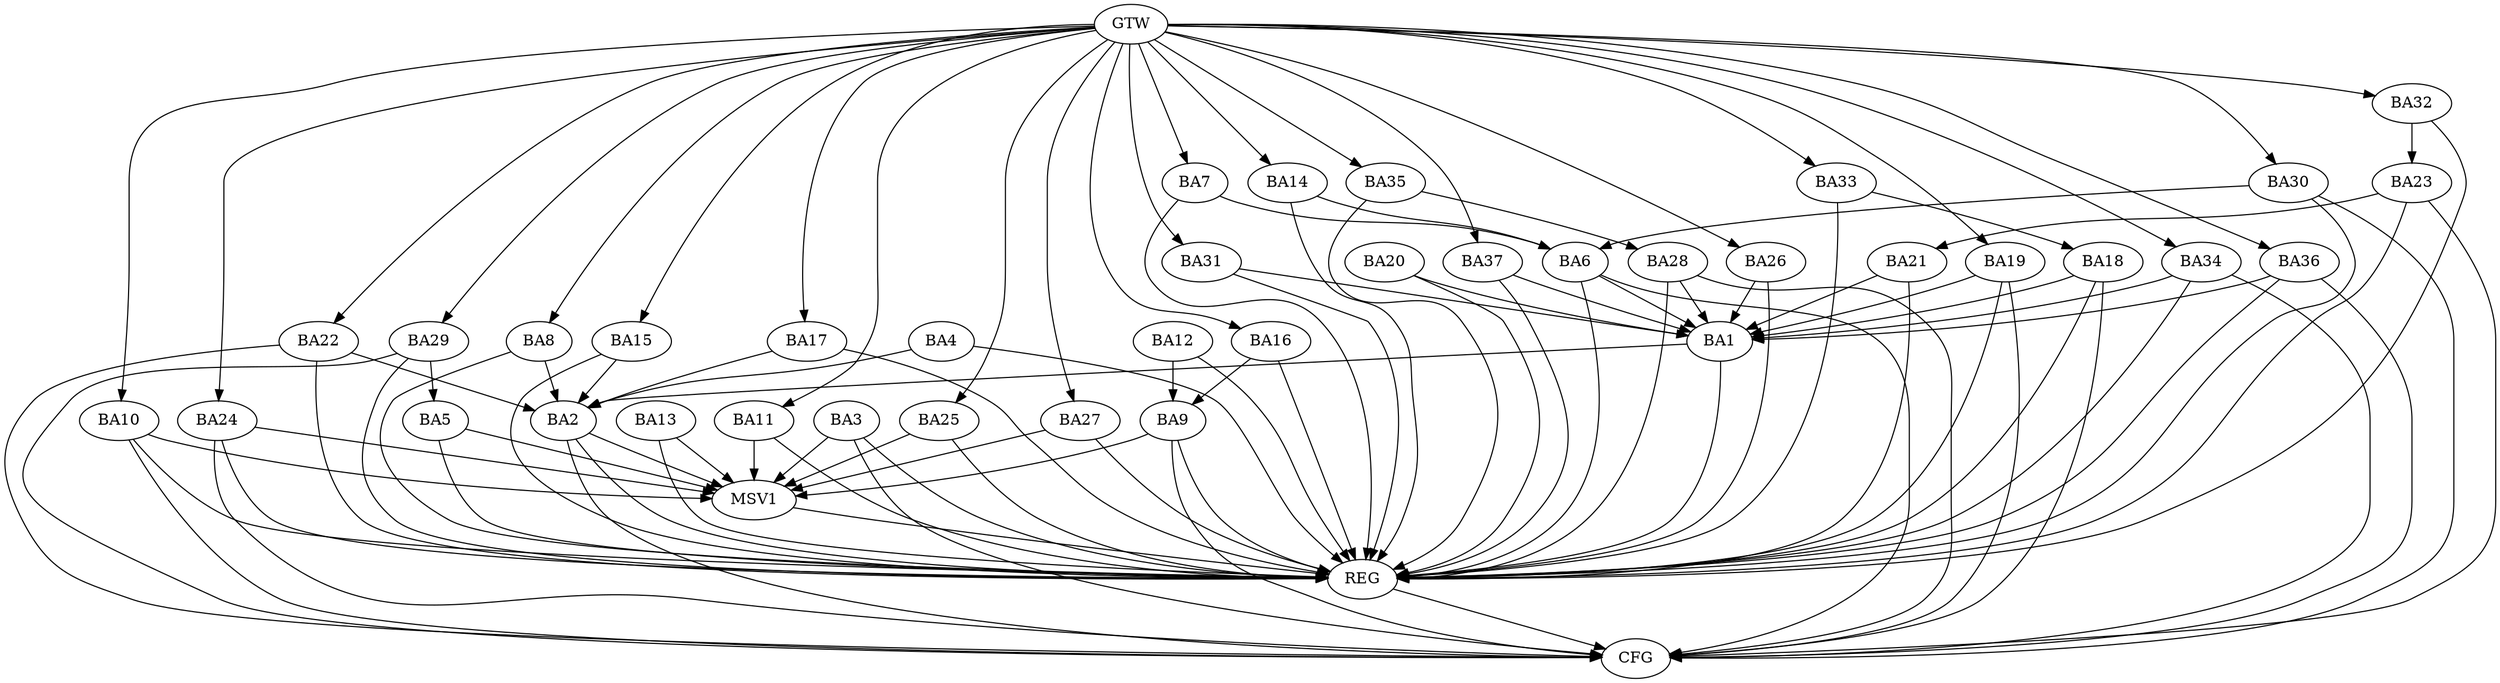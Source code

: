 strict digraph G {
  BA1 [ label="BA1" ];
  BA2 [ label="BA2" ];
  BA3 [ label="BA3" ];
  BA4 [ label="BA4" ];
  BA5 [ label="BA5" ];
  BA6 [ label="BA6" ];
  BA7 [ label="BA7" ];
  BA8 [ label="BA8" ];
  BA9 [ label="BA9" ];
  BA10 [ label="BA10" ];
  BA11 [ label="BA11" ];
  BA12 [ label="BA12" ];
  BA13 [ label="BA13" ];
  BA14 [ label="BA14" ];
  BA15 [ label="BA15" ];
  BA16 [ label="BA16" ];
  BA17 [ label="BA17" ];
  BA18 [ label="BA18" ];
  BA19 [ label="BA19" ];
  BA20 [ label="BA20" ];
  BA21 [ label="BA21" ];
  BA22 [ label="BA22" ];
  BA23 [ label="BA23" ];
  BA24 [ label="BA24" ];
  BA25 [ label="BA25" ];
  BA26 [ label="BA26" ];
  BA27 [ label="BA27" ];
  BA28 [ label="BA28" ];
  BA29 [ label="BA29" ];
  BA30 [ label="BA30" ];
  BA31 [ label="BA31" ];
  BA32 [ label="BA32" ];
  BA33 [ label="BA33" ];
  BA34 [ label="BA34" ];
  BA35 [ label="BA35" ];
  BA36 [ label="BA36" ];
  BA37 [ label="BA37" ];
  GTW [ label="GTW" ];
  REG [ label="REG" ];
  CFG [ label="CFG" ];
  MSV1 [ label="MSV1" ];
  BA1 -> BA2;
  BA4 -> BA2;
  BA7 -> BA6;
  BA8 -> BA2;
  BA12 -> BA9;
  BA14 -> BA6;
  BA15 -> BA2;
  BA16 -> BA9;
  BA17 -> BA2;
  BA22 -> BA2;
  BA23 -> BA21;
  BA29 -> BA5;
  BA30 -> BA6;
  BA32 -> BA23;
  BA33 -> BA18;
  BA35 -> BA28;
  GTW -> BA7;
  GTW -> BA8;
  GTW -> BA10;
  GTW -> BA11;
  GTW -> BA14;
  GTW -> BA15;
  GTW -> BA16;
  GTW -> BA17;
  GTW -> BA19;
  GTW -> BA22;
  GTW -> BA24;
  GTW -> BA25;
  GTW -> BA26;
  GTW -> BA27;
  GTW -> BA29;
  GTW -> BA30;
  GTW -> BA31;
  GTW -> BA32;
  GTW -> BA33;
  GTW -> BA34;
  GTW -> BA35;
  GTW -> BA36;
  GTW -> BA37;
  BA1 -> REG;
  BA2 -> REG;
  BA3 -> REG;
  BA4 -> REG;
  BA5 -> REG;
  BA6 -> REG;
  BA7 -> REG;
  BA8 -> REG;
  BA9 -> REG;
  BA10 -> REG;
  BA11 -> REG;
  BA12 -> REG;
  BA13 -> REG;
  BA14 -> REG;
  BA15 -> REG;
  BA16 -> REG;
  BA17 -> REG;
  BA18 -> REG;
  BA19 -> REG;
  BA20 -> REG;
  BA21 -> REG;
  BA22 -> REG;
  BA23 -> REG;
  BA24 -> REG;
  BA25 -> REG;
  BA26 -> REG;
  BA27 -> REG;
  BA28 -> REG;
  BA29 -> REG;
  BA30 -> REG;
  BA31 -> REG;
  BA32 -> REG;
  BA33 -> REG;
  BA34 -> REG;
  BA35 -> REG;
  BA36 -> REG;
  BA37 -> REG;
  BA29 -> CFG;
  BA19 -> CFG;
  BA28 -> CFG;
  BA30 -> CFG;
  BA3 -> CFG;
  BA6 -> CFG;
  BA36 -> CFG;
  BA9 -> CFG;
  BA24 -> CFG;
  BA34 -> CFG;
  BA22 -> CFG;
  BA23 -> CFG;
  BA10 -> CFG;
  BA2 -> CFG;
  BA18 -> CFG;
  REG -> CFG;
  BA28 -> BA1;
  BA36 -> BA1;
  BA26 -> BA1;
  BA18 -> BA1;
  BA31 -> BA1;
  BA19 -> BA1;
  BA6 -> BA1;
  BA37 -> BA1;
  BA21 -> BA1;
  BA34 -> BA1;
  BA20 -> BA1;
  BA2 -> MSV1;
  BA3 -> MSV1;
  BA5 -> MSV1;
  BA9 -> MSV1;
  BA10 -> MSV1;
  BA11 -> MSV1;
  BA24 -> MSV1;
  BA25 -> MSV1;
  BA27 -> MSV1;
  BA13 -> MSV1;
  MSV1 -> REG;
}
